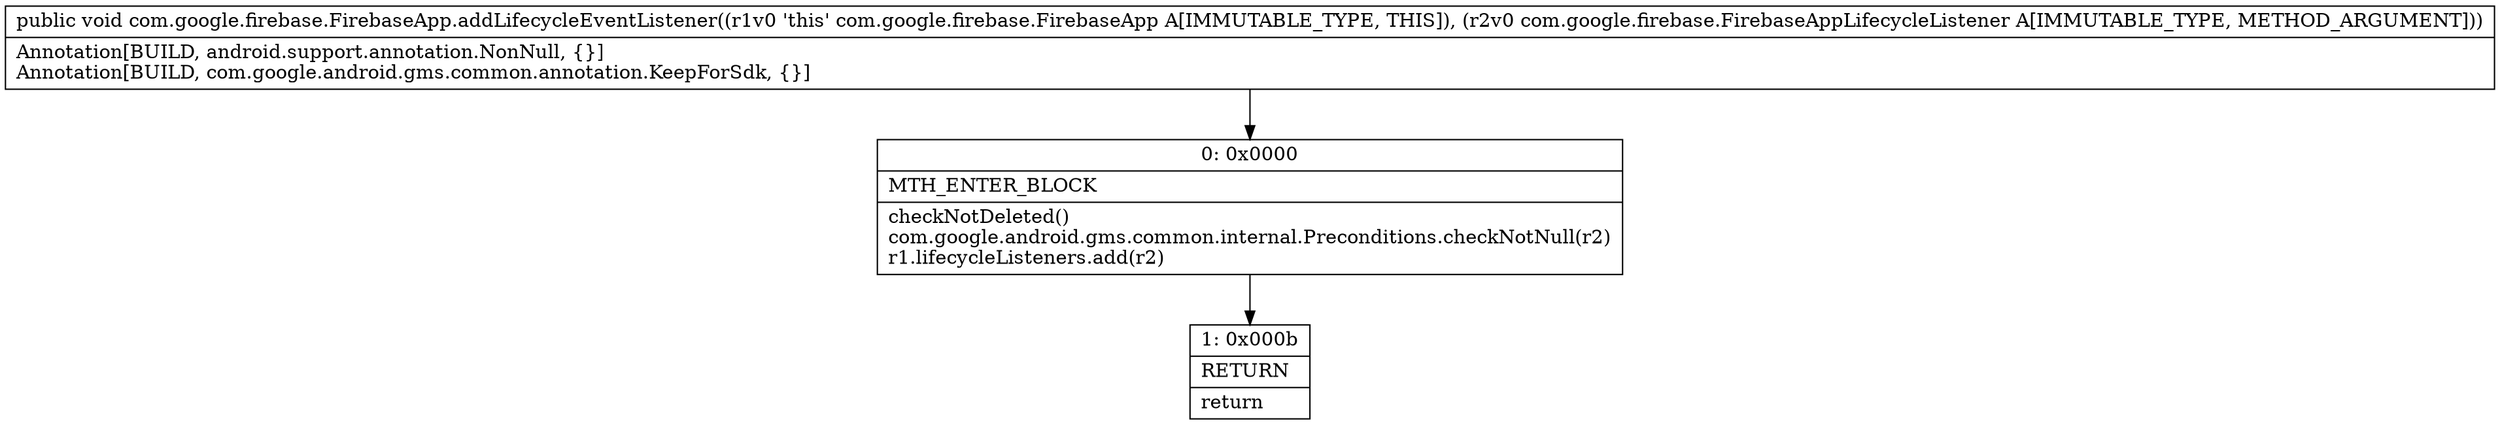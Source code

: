 digraph "CFG forcom.google.firebase.FirebaseApp.addLifecycleEventListener(Lcom\/google\/firebase\/FirebaseAppLifecycleListener;)V" {
Node_0 [shape=record,label="{0\:\ 0x0000|MTH_ENTER_BLOCK\l|checkNotDeleted()\lcom.google.android.gms.common.internal.Preconditions.checkNotNull(r2)\lr1.lifecycleListeners.add(r2)\l}"];
Node_1 [shape=record,label="{1\:\ 0x000b|RETURN\l|return\l}"];
MethodNode[shape=record,label="{public void com.google.firebase.FirebaseApp.addLifecycleEventListener((r1v0 'this' com.google.firebase.FirebaseApp A[IMMUTABLE_TYPE, THIS]), (r2v0 com.google.firebase.FirebaseAppLifecycleListener A[IMMUTABLE_TYPE, METHOD_ARGUMENT]))  | Annotation[BUILD, android.support.annotation.NonNull, \{\}]\lAnnotation[BUILD, com.google.android.gms.common.annotation.KeepForSdk, \{\}]\l}"];
MethodNode -> Node_0;
Node_0 -> Node_1;
}

